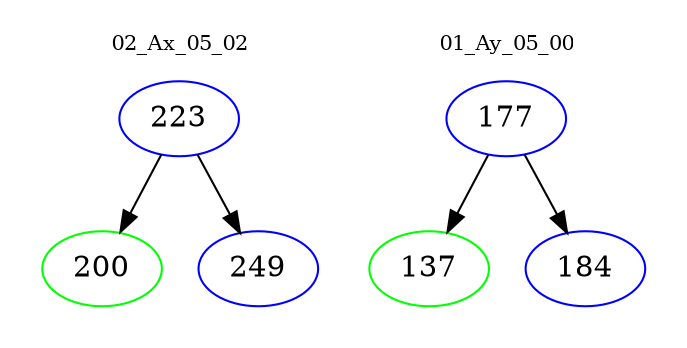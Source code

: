 digraph{
subgraph cluster_0 {
color = white
label = "02_Ax_05_02";
fontsize=10;
T0_223 [label="223", color="blue"]
T0_223 -> T0_200 [color="black"]
T0_200 [label="200", color="green"]
T0_223 -> T0_249 [color="black"]
T0_249 [label="249", color="blue"]
}
subgraph cluster_1 {
color = white
label = "01_Ay_05_00";
fontsize=10;
T1_177 [label="177", color="blue"]
T1_177 -> T1_137 [color="black"]
T1_137 [label="137", color="green"]
T1_177 -> T1_184 [color="black"]
T1_184 [label="184", color="blue"]
}
}
